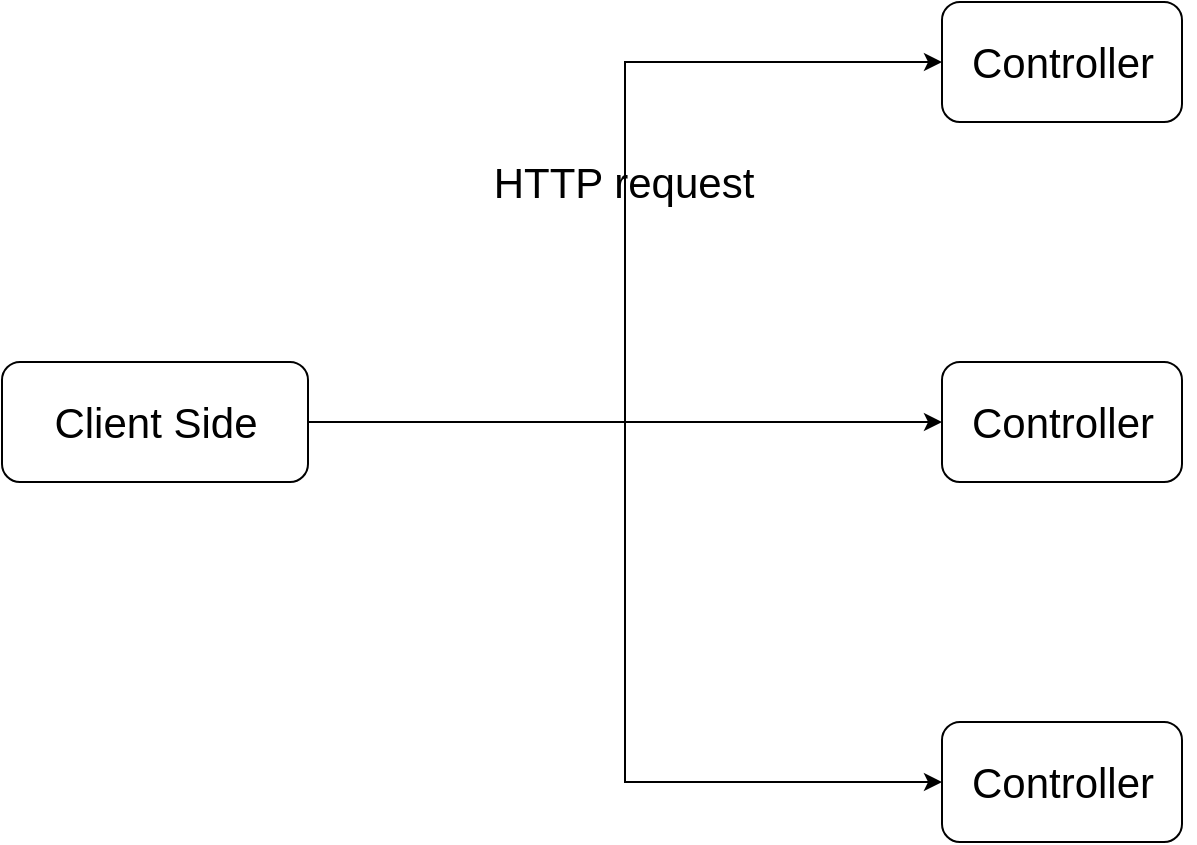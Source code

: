 <mxfile version="14.4.3" type="device"><diagram id="PaNTf_dPj7M7YmYXrJuG" name="Page-1"><mxGraphModel dx="2040" dy="707" grid="0" gridSize="10" guides="1" tooltips="1" connect="1" arrows="1" fold="1" page="0" pageScale="1" pageWidth="827" pageHeight="1169" math="0" shadow="0"><root><mxCell id="0"/><mxCell id="1" parent="0"/><mxCell id="L9-YZCYx5OexYv0lefcE-91" style="edgeStyle=orthogonalEdgeStyle;rounded=0;orthogonalLoop=1;jettySize=auto;html=1;entryX=0;entryY=0.5;entryDx=0;entryDy=0;fontSize=21;" edge="1" parent="1" source="L9-YZCYx5OexYv0lefcE-85" target="L9-YZCYx5OexYv0lefcE-86"><mxGeometry relative="1" as="geometry"/></mxCell><mxCell id="L9-YZCYx5OexYv0lefcE-92" style="edgeStyle=orthogonalEdgeStyle;rounded=0;orthogonalLoop=1;jettySize=auto;html=1;entryX=0;entryY=0.5;entryDx=0;entryDy=0;fontSize=21;" edge="1" parent="1" source="L9-YZCYx5OexYv0lefcE-85" target="L9-YZCYx5OexYv0lefcE-88"><mxGeometry relative="1" as="geometry"/></mxCell><mxCell id="L9-YZCYx5OexYv0lefcE-85" value="" style="rounded=1;whiteSpace=wrap;html=1;fontSize=21;" vertex="1" parent="1"><mxGeometry x="-641" y="428" width="153" height="60" as="geometry"/></mxCell><mxCell id="L9-YZCYx5OexYv0lefcE-86" value="" style="rounded=1;whiteSpace=wrap;html=1;fontSize=21;" vertex="1" parent="1"><mxGeometry x="-171" y="248" width="120" height="60" as="geometry"/></mxCell><mxCell id="L9-YZCYx5OexYv0lefcE-87" value="" style="rounded=1;whiteSpace=wrap;html=1;fontSize=21;" vertex="1" parent="1"><mxGeometry x="-171" y="428" width="120" height="60" as="geometry"/></mxCell><mxCell id="L9-YZCYx5OexYv0lefcE-88" value="" style="rounded=1;whiteSpace=wrap;html=1;fontSize=21;" vertex="1" parent="1"><mxGeometry x="-171" y="608" width="120" height="60" as="geometry"/></mxCell><mxCell id="L9-YZCYx5OexYv0lefcE-89" value="" style="endArrow=classic;html=1;fontSize=21;exitX=1;exitY=0.5;exitDx=0;exitDy=0;entryX=0;entryY=0.5;entryDx=0;entryDy=0;" edge="1" parent="1" source="L9-YZCYx5OexYv0lefcE-85" target="L9-YZCYx5OexYv0lefcE-87"><mxGeometry width="50" height="50" relative="1" as="geometry"><mxPoint x="-122" y="572" as="sourcePoint"/><mxPoint x="-72" y="522" as="targetPoint"/></mxGeometry></mxCell><mxCell id="L9-YZCYx5OexYv0lefcE-93" value="Client Side" style="text;html=1;strokeColor=none;fillColor=none;align=center;verticalAlign=middle;whiteSpace=wrap;rounded=0;fontSize=21;" vertex="1" parent="1"><mxGeometry x="-619.5" y="448" width="110" height="20" as="geometry"/></mxCell><mxCell id="L9-YZCYx5OexYv0lefcE-95" value="Controller" style="text;html=1;strokeColor=none;fillColor=none;align=center;verticalAlign=middle;whiteSpace=wrap;rounded=0;fontSize=21;" vertex="1" parent="1"><mxGeometry x="-177.5" y="268" width="133" height="20" as="geometry"/></mxCell><mxCell id="L9-YZCYx5OexYv0lefcE-96" value="Controller" style="text;html=1;strokeColor=none;fillColor=none;align=center;verticalAlign=middle;whiteSpace=wrap;rounded=0;fontSize=21;" vertex="1" parent="1"><mxGeometry x="-177.5" y="448" width="133" height="20" as="geometry"/></mxCell><mxCell id="L9-YZCYx5OexYv0lefcE-97" value="Controller" style="text;html=1;strokeColor=none;fillColor=none;align=center;verticalAlign=middle;whiteSpace=wrap;rounded=0;fontSize=21;" vertex="1" parent="1"><mxGeometry x="-177.5" y="628" width="133" height="20" as="geometry"/></mxCell><mxCell id="L9-YZCYx5OexYv0lefcE-98" value="HTTP request" style="text;html=1;strokeColor=none;fillColor=none;align=center;verticalAlign=middle;whiteSpace=wrap;rounded=0;fontSize=21;" vertex="1" parent="1"><mxGeometry x="-420" y="328" width="180" height="20" as="geometry"/></mxCell></root></mxGraphModel></diagram></mxfile>